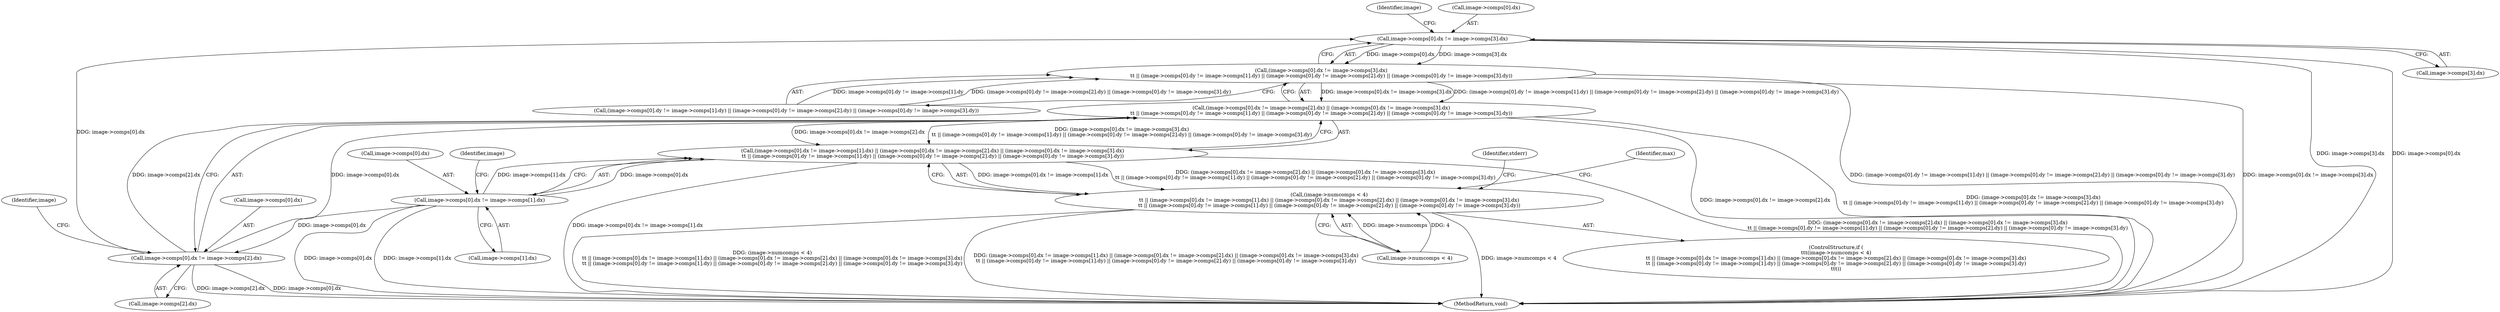 digraph "0_openjpeg_162f6199c0cd3ec1c6c6dc65e41b2faab92b2d91@array" {
"1000180" [label="(Call,image->comps[0].dx != image->comps[3].dx)"];
"1000164" [label="(Call,image->comps[0].dx != image->comps[2].dx)"];
"1000148" [label="(Call,image->comps[0].dx != image->comps[1].dx)"];
"1000179" [label="(Call,(image->comps[0].dx != image->comps[3].dx)\n\t\t || (image->comps[0].dy != image->comps[1].dy) || (image->comps[0].dy != image->comps[2].dy) || (image->comps[0].dy != image->comps[3].dy))"];
"1000163" [label="(Call,(image->comps[0].dx != image->comps[2].dx) || (image->comps[0].dx != image->comps[3].dx)\n\t\t || (image->comps[0].dy != image->comps[1].dy) || (image->comps[0].dy != image->comps[2].dy) || (image->comps[0].dy != image->comps[3].dy))"];
"1000147" [label="(Call,(image->comps[0].dx != image->comps[1].dx) || (image->comps[0].dx != image->comps[2].dx) || (image->comps[0].dx != image->comps[3].dx)\n\t\t || (image->comps[0].dy != image->comps[1].dy) || (image->comps[0].dy != image->comps[2].dy) || (image->comps[0].dy != image->comps[3].dy))"];
"1000141" [label="(Call,(image->numcomps < 4)\n\t\t || (image->comps[0].dx != image->comps[1].dx) || (image->comps[0].dx != image->comps[2].dx) || (image->comps[0].dx != image->comps[3].dx)\n\t\t || (image->comps[0].dy != image->comps[1].dy) || (image->comps[0].dy != image->comps[2].dy) || (image->comps[0].dy != image->comps[3].dy))"];
"1000550" [label="(MethodReturn,void)"];
"1000165" [label="(Call,image->comps[0].dx)"];
"1000140" [label="(ControlStructure,if (\n\t\t\t(image->numcomps < 4)\n\t\t || (image->comps[0].dx != image->comps[1].dx) || (image->comps[0].dx != image->comps[2].dx) || (image->comps[0].dx != image->comps[3].dx)\n\t\t || (image->comps[0].dy != image->comps[1].dy) || (image->comps[0].dy != image->comps[2].dy) || (image->comps[0].dy != image->comps[3].dy)\n\t\t\t))"];
"1000164" [label="(Call,image->comps[0].dx != image->comps[2].dx)"];
"1000195" [label="(Call,(image->comps[0].dy != image->comps[1].dy) || (image->comps[0].dy != image->comps[2].dy) || (image->comps[0].dy != image->comps[3].dy))"];
"1000179" [label="(Call,(image->comps[0].dx != image->comps[3].dx)\n\t\t || (image->comps[0].dy != image->comps[1].dy) || (image->comps[0].dy != image->comps[2].dy) || (image->comps[0].dy != image->comps[3].dy))"];
"1000200" [label="(Identifier,image)"];
"1000180" [label="(Call,image->comps[0].dx != image->comps[3].dx)"];
"1000148" [label="(Call,image->comps[0].dx != image->comps[1].dx)"];
"1000147" [label="(Call,(image->comps[0].dx != image->comps[1].dx) || (image->comps[0].dx != image->comps[2].dx) || (image->comps[0].dx != image->comps[3].dx)\n\t\t || (image->comps[0].dy != image->comps[1].dy) || (image->comps[0].dy != image->comps[2].dy) || (image->comps[0].dy != image->comps[3].dy))"];
"1000181" [label="(Call,image->comps[0].dx)"];
"1000244" [label="(Identifier,stderr)"];
"1000149" [label="(Call,image->comps[0].dx)"];
"1000142" [label="(Call,image->numcomps < 4)"];
"1000188" [label="(Call,image->comps[3].dx)"];
"1000156" [label="(Call,image->comps[1].dx)"];
"1000184" [label="(Identifier,image)"];
"1000168" [label="(Identifier,image)"];
"1000141" [label="(Call,(image->numcomps < 4)\n\t\t || (image->comps[0].dx != image->comps[1].dx) || (image->comps[0].dx != image->comps[2].dx) || (image->comps[0].dx != image->comps[3].dx)\n\t\t || (image->comps[0].dy != image->comps[1].dy) || (image->comps[0].dy != image->comps[2].dy) || (image->comps[0].dy != image->comps[3].dy))"];
"1000250" [label="(Identifier,max)"];
"1000172" [label="(Call,image->comps[2].dx)"];
"1000163" [label="(Call,(image->comps[0].dx != image->comps[2].dx) || (image->comps[0].dx != image->comps[3].dx)\n\t\t || (image->comps[0].dy != image->comps[1].dy) || (image->comps[0].dy != image->comps[2].dy) || (image->comps[0].dy != image->comps[3].dy))"];
"1000180" -> "1000179"  [label="AST: "];
"1000180" -> "1000188"  [label="CFG: "];
"1000181" -> "1000180"  [label="AST: "];
"1000188" -> "1000180"  [label="AST: "];
"1000200" -> "1000180"  [label="CFG: "];
"1000179" -> "1000180"  [label="CFG: "];
"1000180" -> "1000550"  [label="DDG: image->comps[3].dx"];
"1000180" -> "1000550"  [label="DDG: image->comps[0].dx"];
"1000180" -> "1000179"  [label="DDG: image->comps[0].dx"];
"1000180" -> "1000179"  [label="DDG: image->comps[3].dx"];
"1000164" -> "1000180"  [label="DDG: image->comps[0].dx"];
"1000164" -> "1000163"  [label="AST: "];
"1000164" -> "1000172"  [label="CFG: "];
"1000165" -> "1000164"  [label="AST: "];
"1000172" -> "1000164"  [label="AST: "];
"1000184" -> "1000164"  [label="CFG: "];
"1000163" -> "1000164"  [label="CFG: "];
"1000164" -> "1000550"  [label="DDG: image->comps[2].dx"];
"1000164" -> "1000550"  [label="DDG: image->comps[0].dx"];
"1000164" -> "1000163"  [label="DDG: image->comps[0].dx"];
"1000164" -> "1000163"  [label="DDG: image->comps[2].dx"];
"1000148" -> "1000164"  [label="DDG: image->comps[0].dx"];
"1000148" -> "1000147"  [label="AST: "];
"1000148" -> "1000156"  [label="CFG: "];
"1000149" -> "1000148"  [label="AST: "];
"1000156" -> "1000148"  [label="AST: "];
"1000168" -> "1000148"  [label="CFG: "];
"1000147" -> "1000148"  [label="CFG: "];
"1000148" -> "1000550"  [label="DDG: image->comps[0].dx"];
"1000148" -> "1000550"  [label="DDG: image->comps[1].dx"];
"1000148" -> "1000147"  [label="DDG: image->comps[0].dx"];
"1000148" -> "1000147"  [label="DDG: image->comps[1].dx"];
"1000179" -> "1000163"  [label="AST: "];
"1000179" -> "1000195"  [label="CFG: "];
"1000195" -> "1000179"  [label="AST: "];
"1000163" -> "1000179"  [label="CFG: "];
"1000179" -> "1000550"  [label="DDG: (image->comps[0].dy != image->comps[1].dy) || (image->comps[0].dy != image->comps[2].dy) || (image->comps[0].dy != image->comps[3].dy)"];
"1000179" -> "1000550"  [label="DDG: image->comps[0].dx != image->comps[3].dx"];
"1000179" -> "1000163"  [label="DDG: image->comps[0].dx != image->comps[3].dx"];
"1000179" -> "1000163"  [label="DDG: (image->comps[0].dy != image->comps[1].dy) || (image->comps[0].dy != image->comps[2].dy) || (image->comps[0].dy != image->comps[3].dy)"];
"1000195" -> "1000179"  [label="DDG: image->comps[0].dy != image->comps[1].dy"];
"1000195" -> "1000179"  [label="DDG: (image->comps[0].dy != image->comps[2].dy) || (image->comps[0].dy != image->comps[3].dy)"];
"1000163" -> "1000147"  [label="AST: "];
"1000147" -> "1000163"  [label="CFG: "];
"1000163" -> "1000550"  [label="DDG: image->comps[0].dx != image->comps[2].dx"];
"1000163" -> "1000550"  [label="DDG: (image->comps[0].dx != image->comps[3].dx)\n\t\t || (image->comps[0].dy != image->comps[1].dy) || (image->comps[0].dy != image->comps[2].dy) || (image->comps[0].dy != image->comps[3].dy)"];
"1000163" -> "1000147"  [label="DDG: image->comps[0].dx != image->comps[2].dx"];
"1000163" -> "1000147"  [label="DDG: (image->comps[0].dx != image->comps[3].dx)\n\t\t || (image->comps[0].dy != image->comps[1].dy) || (image->comps[0].dy != image->comps[2].dy) || (image->comps[0].dy != image->comps[3].dy)"];
"1000147" -> "1000141"  [label="AST: "];
"1000141" -> "1000147"  [label="CFG: "];
"1000147" -> "1000550"  [label="DDG: image->comps[0].dx != image->comps[1].dx"];
"1000147" -> "1000550"  [label="DDG: (image->comps[0].dx != image->comps[2].dx) || (image->comps[0].dx != image->comps[3].dx)\n\t\t || (image->comps[0].dy != image->comps[1].dy) || (image->comps[0].dy != image->comps[2].dy) || (image->comps[0].dy != image->comps[3].dy)"];
"1000147" -> "1000141"  [label="DDG: image->comps[0].dx != image->comps[1].dx"];
"1000147" -> "1000141"  [label="DDG: (image->comps[0].dx != image->comps[2].dx) || (image->comps[0].dx != image->comps[3].dx)\n\t\t || (image->comps[0].dy != image->comps[1].dy) || (image->comps[0].dy != image->comps[2].dy) || (image->comps[0].dy != image->comps[3].dy)"];
"1000141" -> "1000140"  [label="AST: "];
"1000141" -> "1000142"  [label="CFG: "];
"1000142" -> "1000141"  [label="AST: "];
"1000244" -> "1000141"  [label="CFG: "];
"1000250" -> "1000141"  [label="CFG: "];
"1000141" -> "1000550"  [label="DDG: image->numcomps < 4"];
"1000141" -> "1000550"  [label="DDG: (image->numcomps < 4)\n\t\t || (image->comps[0].dx != image->comps[1].dx) || (image->comps[0].dx != image->comps[2].dx) || (image->comps[0].dx != image->comps[3].dx)\n\t\t || (image->comps[0].dy != image->comps[1].dy) || (image->comps[0].dy != image->comps[2].dy) || (image->comps[0].dy != image->comps[3].dy)"];
"1000141" -> "1000550"  [label="DDG: (image->comps[0].dx != image->comps[1].dx) || (image->comps[0].dx != image->comps[2].dx) || (image->comps[0].dx != image->comps[3].dx)\n\t\t || (image->comps[0].dy != image->comps[1].dy) || (image->comps[0].dy != image->comps[2].dy) || (image->comps[0].dy != image->comps[3].dy)"];
"1000142" -> "1000141"  [label="DDG: image->numcomps"];
"1000142" -> "1000141"  [label="DDG: 4"];
}
